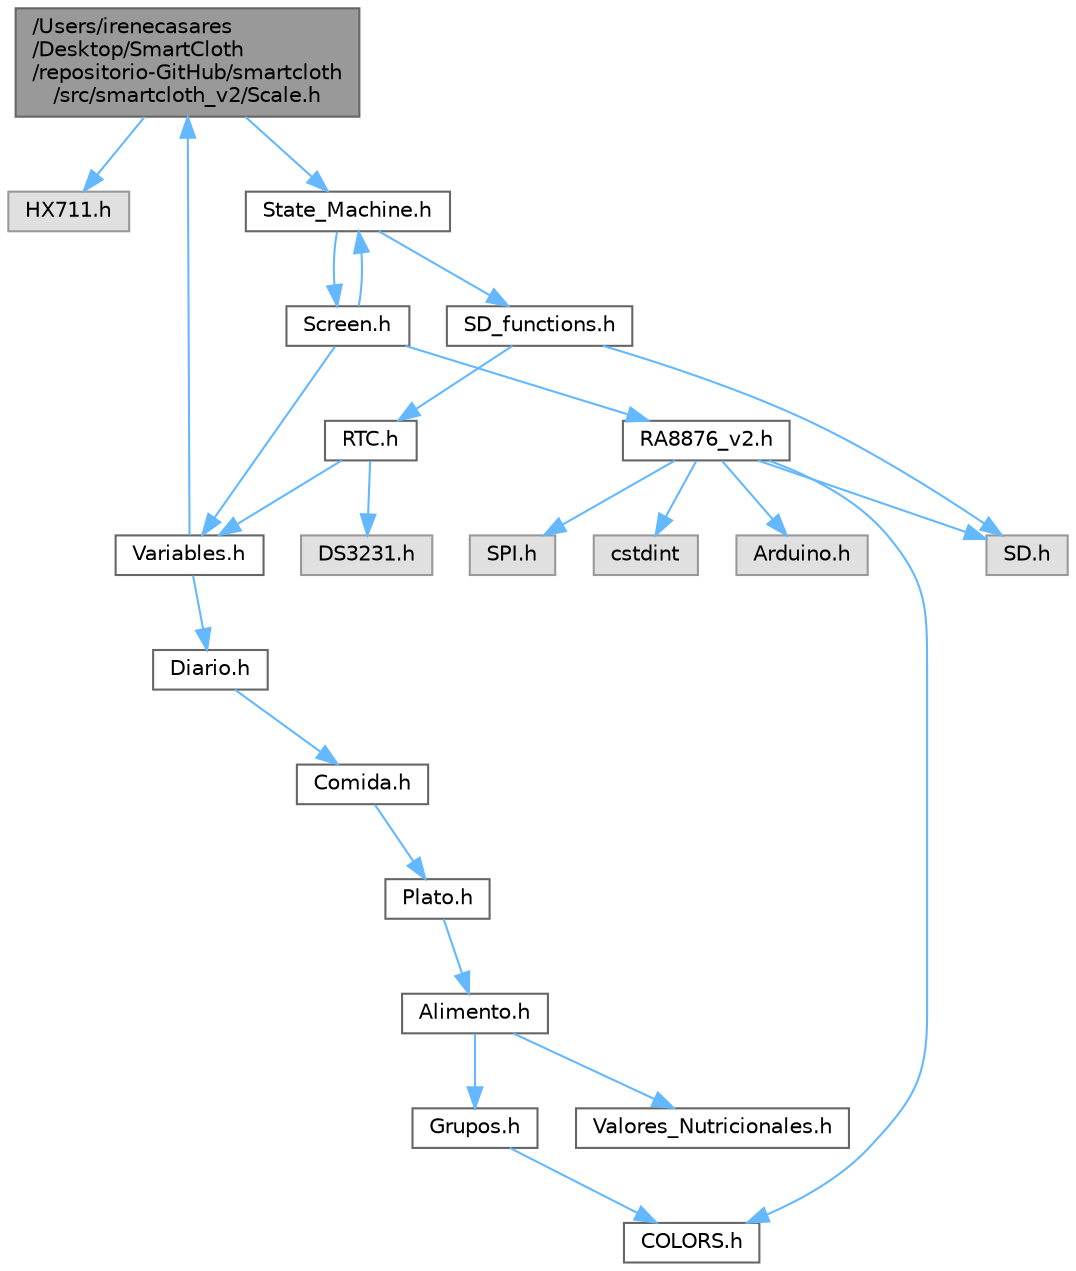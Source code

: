 digraph "/Users/irenecasares/Desktop/SmartCloth/repositorio-GitHub/smartcloth/src/smartcloth_v2/Scale.h"
{
 // LATEX_PDF_SIZE
  bgcolor="transparent";
  edge [fontname=Helvetica,fontsize=10,labelfontname=Helvetica,labelfontsize=10];
  node [fontname=Helvetica,fontsize=10,shape=box,height=0.2,width=0.4];
  Node1 [id="Node000001",label="/Users/irenecasares\l/Desktop/SmartCloth\l/repositorio-GitHub/smartcloth\l/src/smartcloth_v2/Scale.h",height=0.2,width=0.4,color="gray40", fillcolor="grey60", style="filled", fontcolor="black",tooltip="Funciones de la célula de carga (báscula)"];
  Node1 -> Node2 [id="edge25_Node000001_Node000002",color="steelblue1",style="solid",tooltip=" "];
  Node2 [id="Node000002",label="HX711.h",height=0.2,width=0.4,color="grey60", fillcolor="#E0E0E0", style="filled",tooltip=" "];
  Node1 -> Node3 [id="edge26_Node000001_Node000003",color="steelblue1",style="solid",tooltip=" "];
  Node3 [id="Node000003",label="State_Machine.h",height=0.2,width=0.4,color="grey40", fillcolor="white", style="filled",URL="$_state___machine_8h_source.html",tooltip=" "];
  Node3 -> Node4 [id="edge27_Node000003_Node000004",color="steelblue1",style="solid",tooltip=" "];
  Node4 [id="Node000004",label="Screen.h",height=0.2,width=0.4,color="grey40", fillcolor="white", style="filled",URL="$_screen_8h_source.html",tooltip=" "];
  Node4 -> Node5 [id="edge28_Node000004_Node000005",color="steelblue1",style="solid",tooltip=" "];
  Node5 [id="Node000005",label="RA8876_v2.h",height=0.2,width=0.4,color="grey40", fillcolor="white", style="filled",URL="$_r_a8876__v2_8h_source.html",tooltip=" "];
  Node5 -> Node6 [id="edge29_Node000005_Node000006",color="steelblue1",style="solid",tooltip=" "];
  Node6 [id="Node000006",label="cstdint",height=0.2,width=0.4,color="grey60", fillcolor="#E0E0E0", style="filled",tooltip=" "];
  Node5 -> Node7 [id="edge30_Node000005_Node000007",color="steelblue1",style="solid",tooltip=" "];
  Node7 [id="Node000007",label="Arduino.h",height=0.2,width=0.4,color="grey60", fillcolor="#E0E0E0", style="filled",tooltip=" "];
  Node5 -> Node8 [id="edge31_Node000005_Node000008",color="steelblue1",style="solid",tooltip=" "];
  Node8 [id="Node000008",label="SPI.h",height=0.2,width=0.4,color="grey60", fillcolor="#E0E0E0", style="filled",tooltip=" "];
  Node5 -> Node9 [id="edge32_Node000005_Node000009",color="steelblue1",style="solid",tooltip=" "];
  Node9 [id="Node000009",label="SD.h",height=0.2,width=0.4,color="grey60", fillcolor="#E0E0E0", style="filled",tooltip=" "];
  Node5 -> Node10 [id="edge33_Node000005_Node000010",color="steelblue1",style="solid",tooltip=" "];
  Node10 [id="Node000010",label="COLORS.h",height=0.2,width=0.4,color="grey40", fillcolor="white", style="filled",URL="$_c_o_l_o_r_s_8h.html",tooltip="Librería para definir colores en formato RGB 5:6:5 de 16 bpp (2 bytes/pixel)"];
  Node4 -> Node3 [id="edge34_Node000004_Node000003",color="steelblue1",style="solid",tooltip=" "];
  Node4 -> Node11 [id="edge35_Node000004_Node000011",color="steelblue1",style="solid",tooltip=" "];
  Node11 [id="Node000011",label="Variables.h",height=0.2,width=0.4,color="grey40", fillcolor="white", style="filled",URL="$_variables_8h_source.html",tooltip=" "];
  Node11 -> Node1 [id="edge36_Node000011_Node000001",color="steelblue1",style="solid",tooltip=" "];
  Node11 -> Node12 [id="edge37_Node000011_Node000012",color="steelblue1",style="solid",tooltip=" "];
  Node12 [id="Node000012",label="Diario.h",height=0.2,width=0.4,color="grey40", fillcolor="white", style="filled",URL="$_diario_8h.html",tooltip="Definición de la clase Diario que representa un diario de comidas."];
  Node12 -> Node13 [id="edge38_Node000012_Node000013",color="steelblue1",style="solid",tooltip=" "];
  Node13 [id="Node000013",label="Comida.h",height=0.2,width=0.4,color="grey40", fillcolor="white", style="filled",URL="$_comida_8h.html",tooltip="Definición de la clase Comida que representa una comida compuesta por varios platos."];
  Node13 -> Node14 [id="edge39_Node000013_Node000014",color="steelblue1",style="solid",tooltip=" "];
  Node14 [id="Node000014",label="Plato.h",height=0.2,width=0.4,color="grey40", fillcolor="white", style="filled",URL="$_plato_8h.html",tooltip="Definición de la clase Plato que representa una plato compuesto por varios alimentos."];
  Node14 -> Node15 [id="edge40_Node000014_Node000015",color="steelblue1",style="solid",tooltip=" "];
  Node15 [id="Node000015",label="Alimento.h",height=0.2,width=0.4,color="grey40", fillcolor="white", style="filled",URL="$_alimento_8h.html",tooltip="Definición de la clase Alimento."];
  Node15 -> Node16 [id="edge41_Node000015_Node000016",color="steelblue1",style="solid",tooltip=" "];
  Node16 [id="Node000016",label="Valores_Nutricionales.h",height=0.2,width=0.4,color="grey40", fillcolor="white", style="filled",URL="$_valores___nutricionales_8h.html",tooltip="Definición de la clase ValoresNutricionales."];
  Node15 -> Node17 [id="edge42_Node000015_Node000017",color="steelblue1",style="solid",tooltip=" "];
  Node17 [id="Node000017",label="Grupos.h",height=0.2,width=0.4,color="grey40", fillcolor="white", style="filled",URL="$_grupos_8h.html",tooltip="Definiciones de grupos de alimentos."];
  Node17 -> Node10 [id="edge43_Node000017_Node000010",color="steelblue1",style="solid",tooltip=" "];
  Node3 -> Node18 [id="edge44_Node000003_Node000018",color="steelblue1",style="solid",tooltip=" "];
  Node18 [id="Node000018",label="SD_functions.h",height=0.2,width=0.4,color="grey40", fillcolor="white", style="filled",URL="$_s_d__functions_8h.html",tooltip="Módulo Tarjeta SD."];
  Node18 -> Node9 [id="edge45_Node000018_Node000009",color="steelblue1",style="solid",tooltip=" "];
  Node18 -> Node19 [id="edge46_Node000018_Node000019",color="steelblue1",style="solid",tooltip=" "];
  Node19 [id="Node000019",label="RTC.h",height=0.2,width=0.4,color="grey40", fillcolor="white", style="filled",URL="$_r_t_c_8h.html",tooltip="Funciones de un Real Time Clock (RTC)"];
  Node19 -> Node20 [id="edge47_Node000019_Node000020",color="steelblue1",style="solid",tooltip=" "];
  Node20 [id="Node000020",label="DS3231.h",height=0.2,width=0.4,color="grey60", fillcolor="#E0E0E0", style="filled",tooltip=" "];
  Node19 -> Node11 [id="edge48_Node000019_Node000011",color="steelblue1",style="solid",tooltip=" "];
}
